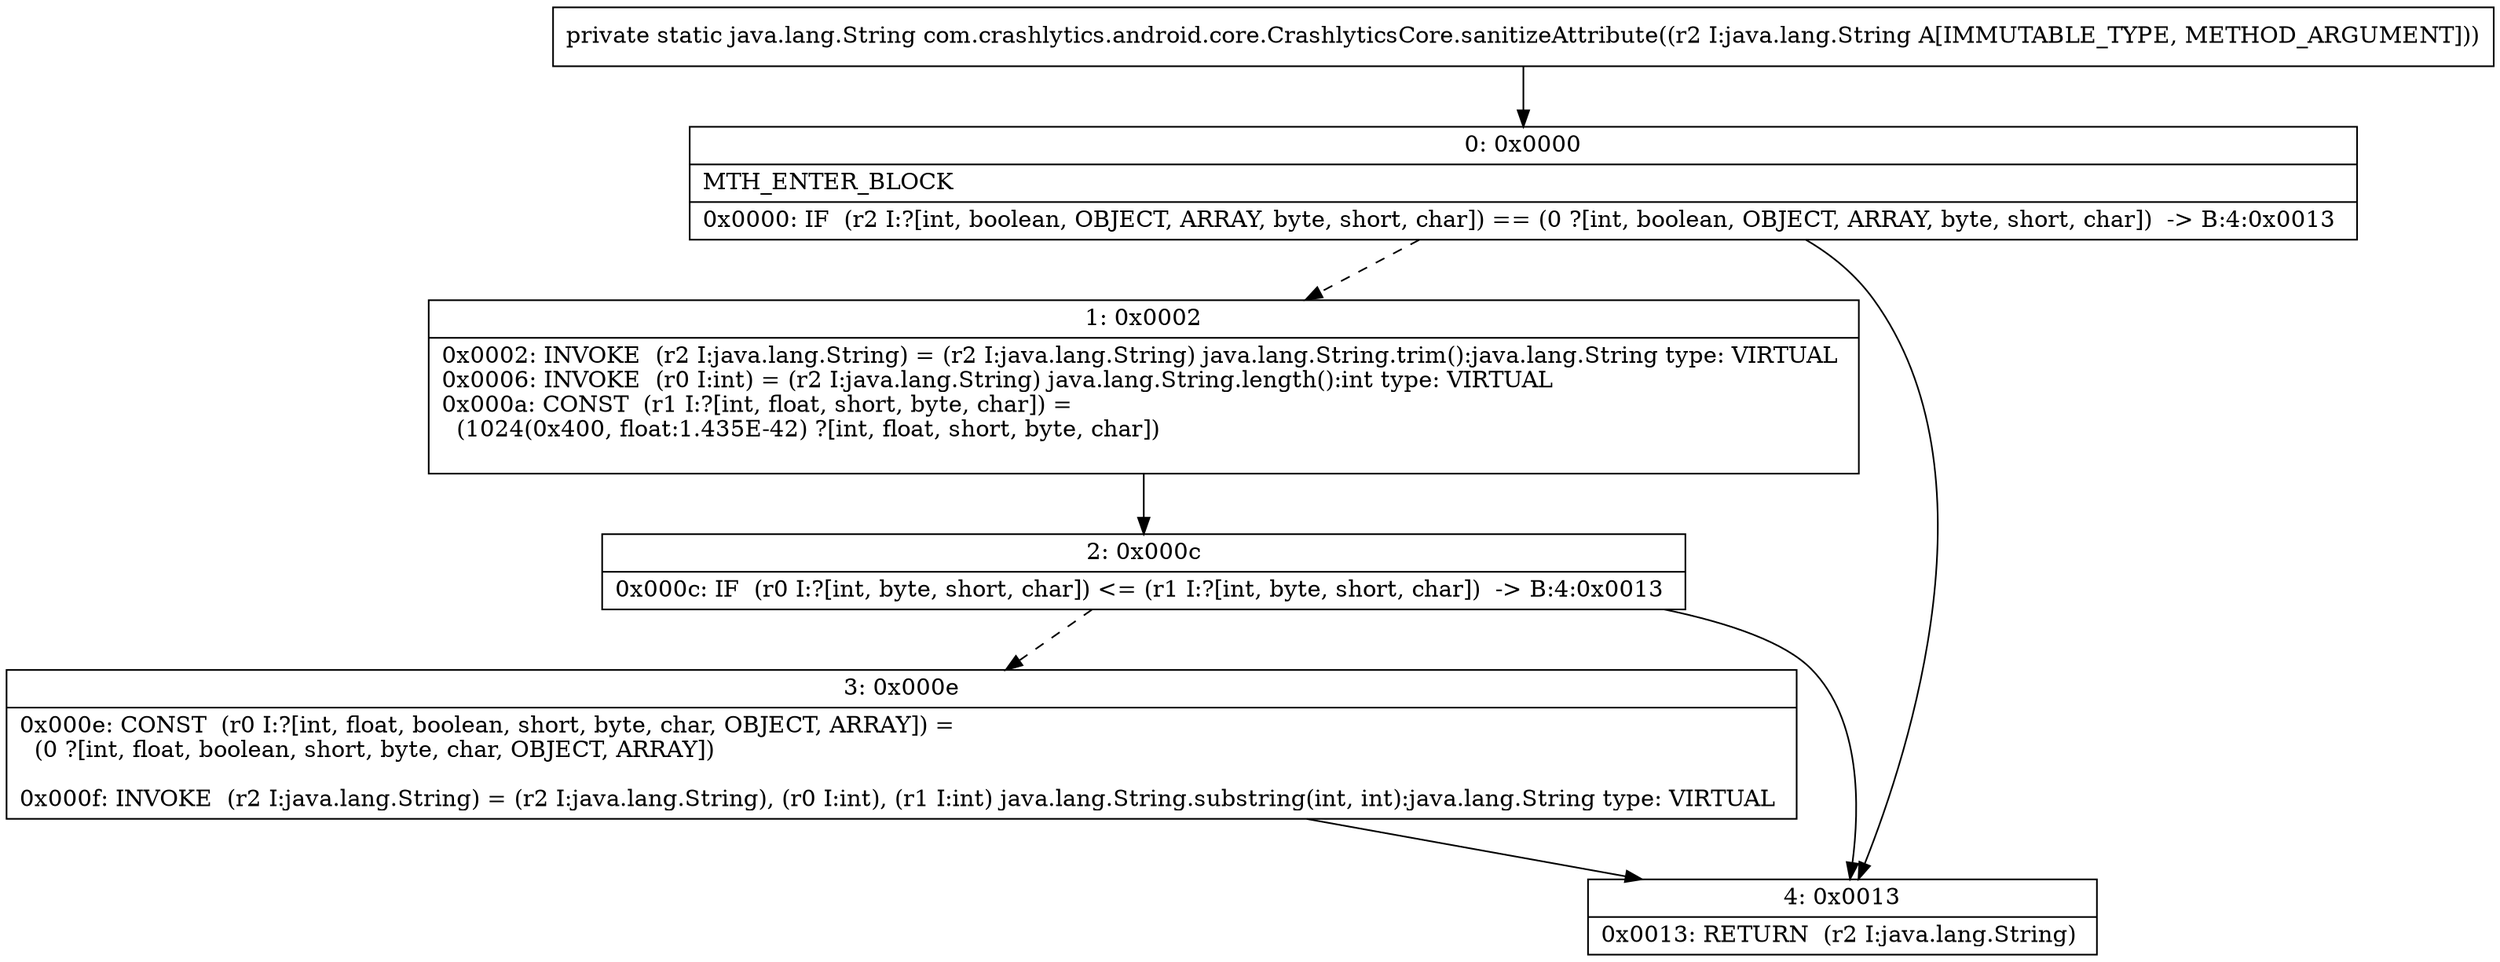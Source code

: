 digraph "CFG forcom.crashlytics.android.core.CrashlyticsCore.sanitizeAttribute(Ljava\/lang\/String;)Ljava\/lang\/String;" {
Node_0 [shape=record,label="{0\:\ 0x0000|MTH_ENTER_BLOCK\l|0x0000: IF  (r2 I:?[int, boolean, OBJECT, ARRAY, byte, short, char]) == (0 ?[int, boolean, OBJECT, ARRAY, byte, short, char])  \-\> B:4:0x0013 \l}"];
Node_1 [shape=record,label="{1\:\ 0x0002|0x0002: INVOKE  (r2 I:java.lang.String) = (r2 I:java.lang.String) java.lang.String.trim():java.lang.String type: VIRTUAL \l0x0006: INVOKE  (r0 I:int) = (r2 I:java.lang.String) java.lang.String.length():int type: VIRTUAL \l0x000a: CONST  (r1 I:?[int, float, short, byte, char]) = \l  (1024(0x400, float:1.435E\-42) ?[int, float, short, byte, char])\l \l}"];
Node_2 [shape=record,label="{2\:\ 0x000c|0x000c: IF  (r0 I:?[int, byte, short, char]) \<= (r1 I:?[int, byte, short, char])  \-\> B:4:0x0013 \l}"];
Node_3 [shape=record,label="{3\:\ 0x000e|0x000e: CONST  (r0 I:?[int, float, boolean, short, byte, char, OBJECT, ARRAY]) = \l  (0 ?[int, float, boolean, short, byte, char, OBJECT, ARRAY])\l \l0x000f: INVOKE  (r2 I:java.lang.String) = (r2 I:java.lang.String), (r0 I:int), (r1 I:int) java.lang.String.substring(int, int):java.lang.String type: VIRTUAL \l}"];
Node_4 [shape=record,label="{4\:\ 0x0013|0x0013: RETURN  (r2 I:java.lang.String) \l}"];
MethodNode[shape=record,label="{private static java.lang.String com.crashlytics.android.core.CrashlyticsCore.sanitizeAttribute((r2 I:java.lang.String A[IMMUTABLE_TYPE, METHOD_ARGUMENT])) }"];
MethodNode -> Node_0;
Node_0 -> Node_1[style=dashed];
Node_0 -> Node_4;
Node_1 -> Node_2;
Node_2 -> Node_3[style=dashed];
Node_2 -> Node_4;
Node_3 -> Node_4;
}

